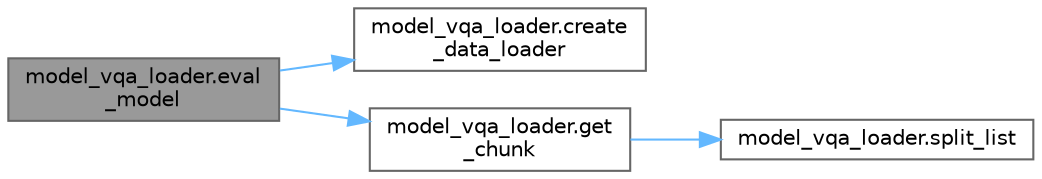 digraph "model_vqa_loader.eval_model"
{
 // LATEX_PDF_SIZE
  bgcolor="transparent";
  edge [fontname=Helvetica,fontsize=10,labelfontname=Helvetica,labelfontsize=10];
  node [fontname=Helvetica,fontsize=10,shape=box,height=0.2,width=0.4];
  rankdir="LR";
  Node1 [id="Node000001",label="model_vqa_loader.eval\l_model",height=0.2,width=0.4,color="gray40", fillcolor="grey60", style="filled", fontcolor="black",tooltip=" "];
  Node1 -> Node2 [id="edge1_Node000001_Node000002",color="steelblue1",style="solid",tooltip=" "];
  Node2 [id="Node000002",label="model_vqa_loader.create\l_data_loader",height=0.2,width=0.4,color="grey40", fillcolor="white", style="filled",URL="$namespacemodel__vqa__loader.html#a61c8c6c2cafc88b6399551fd8690ab4c",tooltip=" "];
  Node1 -> Node3 [id="edge2_Node000001_Node000003",color="steelblue1",style="solid",tooltip=" "];
  Node3 [id="Node000003",label="model_vqa_loader.get\l_chunk",height=0.2,width=0.4,color="grey40", fillcolor="white", style="filled",URL="$namespacemodel__vqa__loader.html#a4818936487c94fb131774132c4c333f4",tooltip=" "];
  Node3 -> Node4 [id="edge3_Node000003_Node000004",color="steelblue1",style="solid",tooltip=" "];
  Node4 [id="Node000004",label="model_vqa_loader.split_list",height=0.2,width=0.4,color="grey40", fillcolor="white", style="filled",URL="$namespacemodel__vqa__loader.html#af588f841f5f3834caa9757ea276650b3",tooltip=" "];
}
